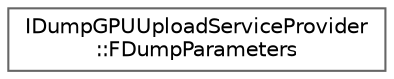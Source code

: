digraph "Graphical Class Hierarchy"
{
 // INTERACTIVE_SVG=YES
 // LATEX_PDF_SIZE
  bgcolor="transparent";
  edge [fontname=Helvetica,fontsize=10,labelfontname=Helvetica,labelfontsize=10];
  node [fontname=Helvetica,fontsize=10,shape=box,height=0.2,width=0.4];
  rankdir="LR";
  Node0 [id="Node000000",label="IDumpGPUUploadServiceProvider\l::FDumpParameters",height=0.2,width=0.4,color="grey40", fillcolor="white", style="filled",URL="$de/d43/structIDumpGPUUploadServiceProvider_1_1FDumpParameters.html",tooltip=" "];
}
